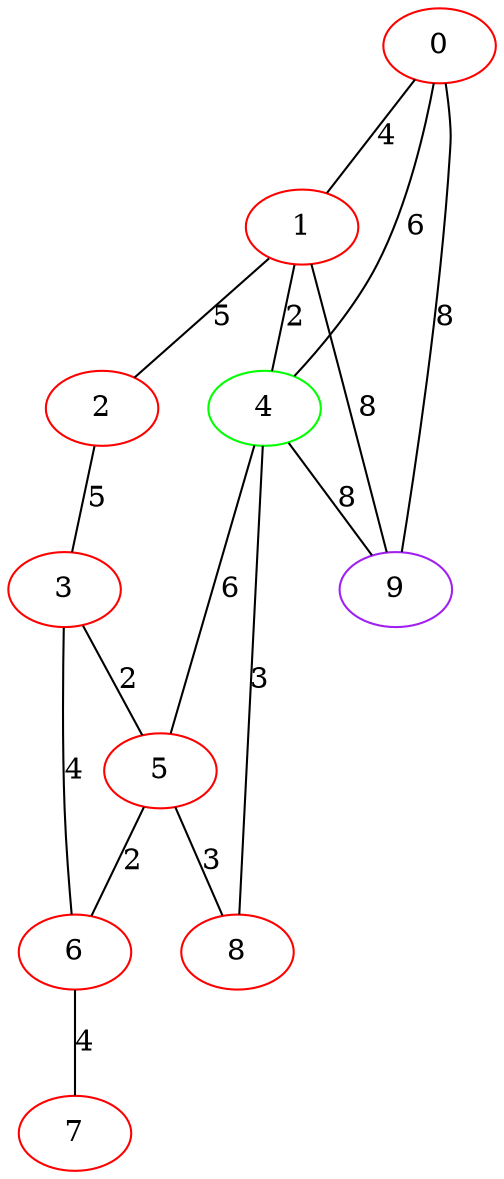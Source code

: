 graph "" {
0 [color=red, weight=1];
1 [color=red, weight=1];
2 [color=red, weight=1];
3 [color=red, weight=1];
4 [color=green, weight=2];
5 [color=red, weight=1];
6 [color=red, weight=1];
7 [color=red, weight=1];
8 [color=red, weight=1];
9 [color=purple, weight=4];
0 -- 1  [key=0, label=4];
0 -- 4  [key=0, label=6];
0 -- 9  [key=0, label=8];
1 -- 9  [key=0, label=8];
1 -- 2  [key=0, label=5];
1 -- 4  [key=0, label=2];
2 -- 3  [key=0, label=5];
3 -- 5  [key=0, label=2];
3 -- 6  [key=0, label=4];
4 -- 8  [key=0, label=3];
4 -- 9  [key=0, label=8];
4 -- 5  [key=0, label=6];
5 -- 8  [key=0, label=3];
5 -- 6  [key=0, label=2];
6 -- 7  [key=0, label=4];
}
